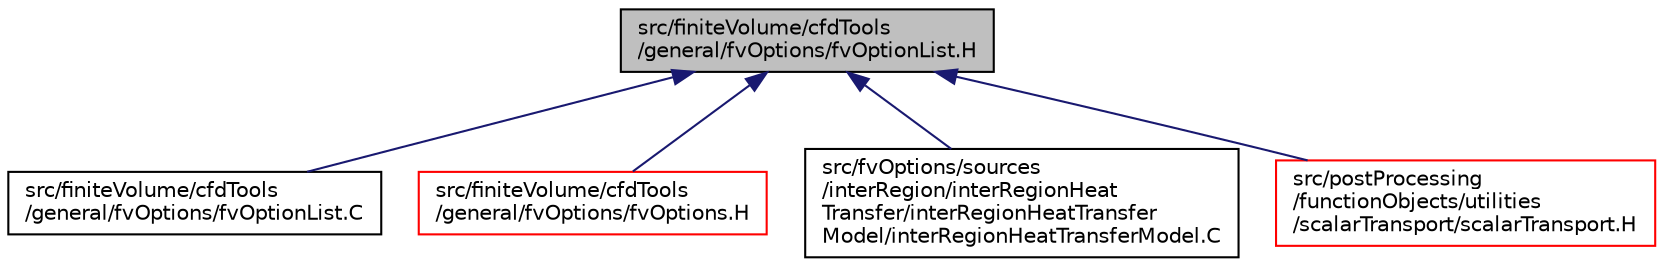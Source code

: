 digraph "src/finiteVolume/cfdTools/general/fvOptions/fvOptionList.H"
{
  bgcolor="transparent";
  edge [fontname="Helvetica",fontsize="10",labelfontname="Helvetica",labelfontsize="10"];
  node [fontname="Helvetica",fontsize="10",shape=record];
  Node1 [label="src/finiteVolume/cfdTools\l/general/fvOptions/fvOptionList.H",height=0.2,width=0.4,color="black", fillcolor="grey75", style="filled", fontcolor="black"];
  Node1 -> Node2 [dir="back",color="midnightblue",fontsize="10",style="solid",fontname="Helvetica"];
  Node2 [label="src/finiteVolume/cfdTools\l/general/fvOptions/fvOptionList.C",height=0.2,width=0.4,color="black",URL="$a05079.html"];
  Node1 -> Node3 [dir="back",color="midnightblue",fontsize="10",style="solid",fontname="Helvetica"];
  Node3 [label="src/finiteVolume/cfdTools\l/general/fvOptions/fvOptions.H",height=0.2,width=0.4,color="red",URL="$a05083.html"];
  Node1 -> Node4 [dir="back",color="midnightblue",fontsize="10",style="solid",fontname="Helvetica"];
  Node4 [label="src/fvOptions/sources\l/interRegion/interRegionHeat\lTransfer/interRegionHeatTransfer\lModel/interRegionHeatTransferModel.C",height=0.2,width=0.4,color="black",URL="$a06347.html"];
  Node1 -> Node5 [dir="back",color="midnightblue",fontsize="10",style="solid",fontname="Helvetica"];
  Node5 [label="src/postProcessing\l/functionObjects/utilities\l/scalarTransport/scalarTransport.H",height=0.2,width=0.4,color="red",URL="$a09405.html"];
}
